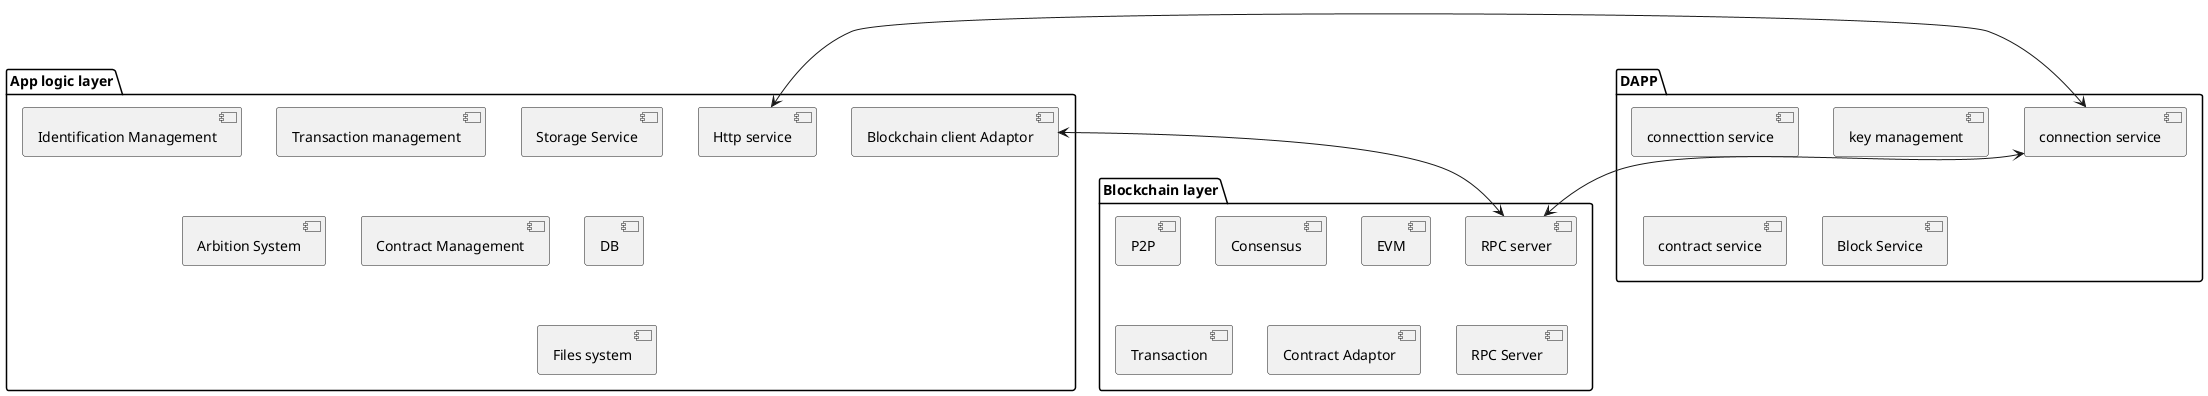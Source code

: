 @startuml

package "App logic layer" {

[Http service]
[Identification Management]
[Transaction management]
[Storage Service]
[Arbition System]
[Contract Management]
[Blockchain client Adaptor]
[DB]
[Files system]
}

package "Blockchain layer" {

[P2P]
[Consensus]
[EVM]
[Transaction]
[Contract Adaptor]

[RPC Server]

[Blockchain client Adaptor]<-->[RPC server]

}

package "DAPP" {
 [connecttion service]
 [key management]
 [contract service]
 [Block Service]

  [connection service]<-->[RPC server]
  [connection service]<-->[Http service]

}

@enduml
